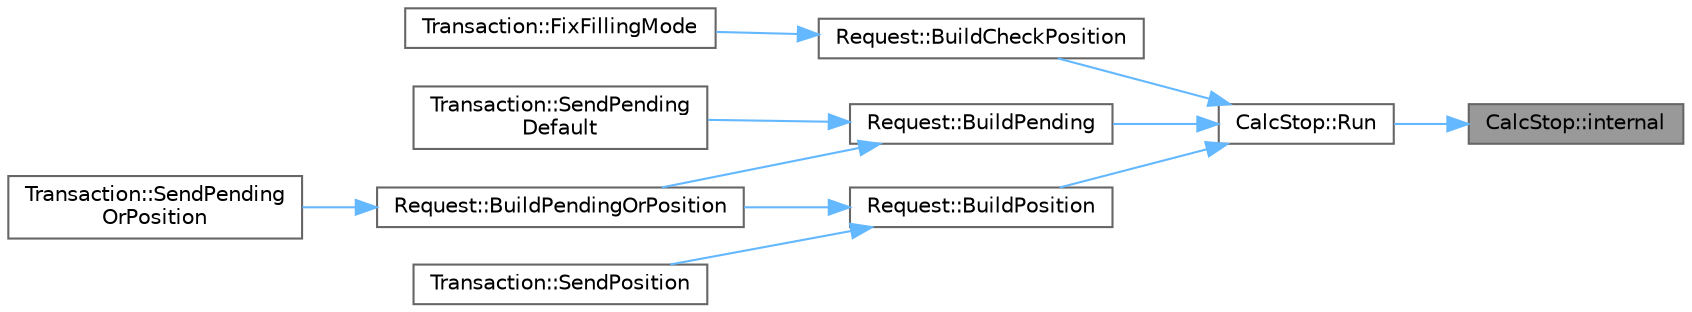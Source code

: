 digraph "CalcStop::internal"
{
 // LATEX_PDF_SIZE
  bgcolor="transparent";
  edge [fontname=Helvetica,fontsize=10,labelfontname=Helvetica,labelfontsize=10];
  node [fontname=Helvetica,fontsize=10,shape=box,height=0.2,width=0.4];
  rankdir="RL";
  Node1 [id="Node000001",label="CalcStop::internal",height=0.2,width=0.4,color="gray40", fillcolor="grey60", style="filled", fontcolor="black",tooltip="Internal function to calculate stop loss or take profit prices."];
  Node1 -> Node2 [id="edge1_Node000001_Node000002",dir="back",color="steelblue1",style="solid",tooltip=" "];
  Node2 [id="Node000002",label="CalcStop::Run",height=0.2,width=0.4,color="grey40", fillcolor="white", style="filled",URL="$class_calc_stop.html#a48df6835c86088711aef2fd9e433dc2f",tooltip="Calculates the stop price based on provided parameters."];
  Node2 -> Node3 [id="edge2_Node000002_Node000003",dir="back",color="steelblue1",style="solid",tooltip=" "];
  Node3 [id="Node000003",label="Request::BuildCheckPosition",height=0.2,width=0.4,color="grey40", fillcolor="white", style="filled",URL="$class_request.html#a708a65c7383e5d98bfe3bc8ac0e052af",tooltip="Builds a check position."];
  Node3 -> Node4 [id="edge3_Node000003_Node000004",dir="back",color="steelblue1",style="solid",tooltip=" "];
  Node4 [id="Node000004",label="Transaction::FixFillingMode",height=0.2,width=0.4,color="grey40", fillcolor="white", style="filled",URL="$class_transaction.html#aa880e99e7c90bed3fd9be986166d805c",tooltip="Fixes the filling mode for the transaction."];
  Node2 -> Node5 [id="edge4_Node000002_Node000005",dir="back",color="steelblue1",style="solid",tooltip=" "];
  Node5 [id="Node000005",label="Request::BuildPending",height=0.2,width=0.4,color="grey40", fillcolor="white", style="filled",URL="$class_request.html#a2713db694f975e5a362423a33c9bbf47",tooltip="Builds a pending order."];
  Node5 -> Node6 [id="edge5_Node000005_Node000006",dir="back",color="steelblue1",style="solid",tooltip=" "];
  Node6 [id="Node000006",label="Request::BuildPendingOrPosition",height=0.2,width=0.4,color="grey40", fillcolor="white", style="filled",URL="$class_request.html#a367521d18c1766b70c933ca7f797f50f",tooltip="Builds a pending order or position."];
  Node6 -> Node7 [id="edge6_Node000006_Node000007",dir="back",color="steelblue1",style="solid",tooltip=" "];
  Node7 [id="Node000007",label="Transaction::SendPending\lOrPosition",height=0.2,width=0.4,color="grey40", fillcolor="white", style="filled",URL="$class_transaction.html#aa92a542cfb82f2c49d0b34124fde5444",tooltip="Sends a pending or position order for the transaction."];
  Node5 -> Node8 [id="edge7_Node000005_Node000008",dir="back",color="steelblue1",style="solid",tooltip=" "];
  Node8 [id="Node000008",label="Transaction::SendPending\lDefault",height=0.2,width=0.4,color="grey40", fillcolor="white", style="filled",URL="$class_transaction.html#adee407f1aed820b1f9b59abe011b9ae3",tooltip="Sends a pending order with default parameters for the transaction."];
  Node2 -> Node9 [id="edge8_Node000002_Node000009",dir="back",color="steelblue1",style="solid",tooltip=" "];
  Node9 [id="Node000009",label="Request::BuildPosition",height=0.2,width=0.4,color="grey40", fillcolor="white", style="filled",URL="$class_request.html#af63417ff74f594bc7f098421e32e3320",tooltip="Builds a position."];
  Node9 -> Node6 [id="edge9_Node000009_Node000006",dir="back",color="steelblue1",style="solid",tooltip=" "];
  Node9 -> Node10 [id="edge10_Node000009_Node000010",dir="back",color="steelblue1",style="solid",tooltip=" "];
  Node10 [id="Node000010",label="Transaction::SendPosition",height=0.2,width=0.4,color="grey40", fillcolor="white", style="filled",URL="$class_transaction.html#a24d77a22b48ae106e774efb0af19f268",tooltip="Sends a position order for the transaction."];
}
